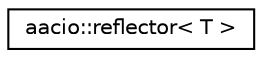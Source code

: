 digraph "Graphical Class Hierarchy"
{
  edge [fontname="Helvetica",fontsize="10",labelfontname="Helvetica",labelfontsize="10"];
  node [fontname="Helvetica",fontsize="10",shape=record];
  rankdir="LR";
  Node0 [label="aacio::reflector\< T \>",height=0.2,width=0.4,color="black", fillcolor="white", style="filled",URL="$structaacio_1_1reflector.html"];
}
